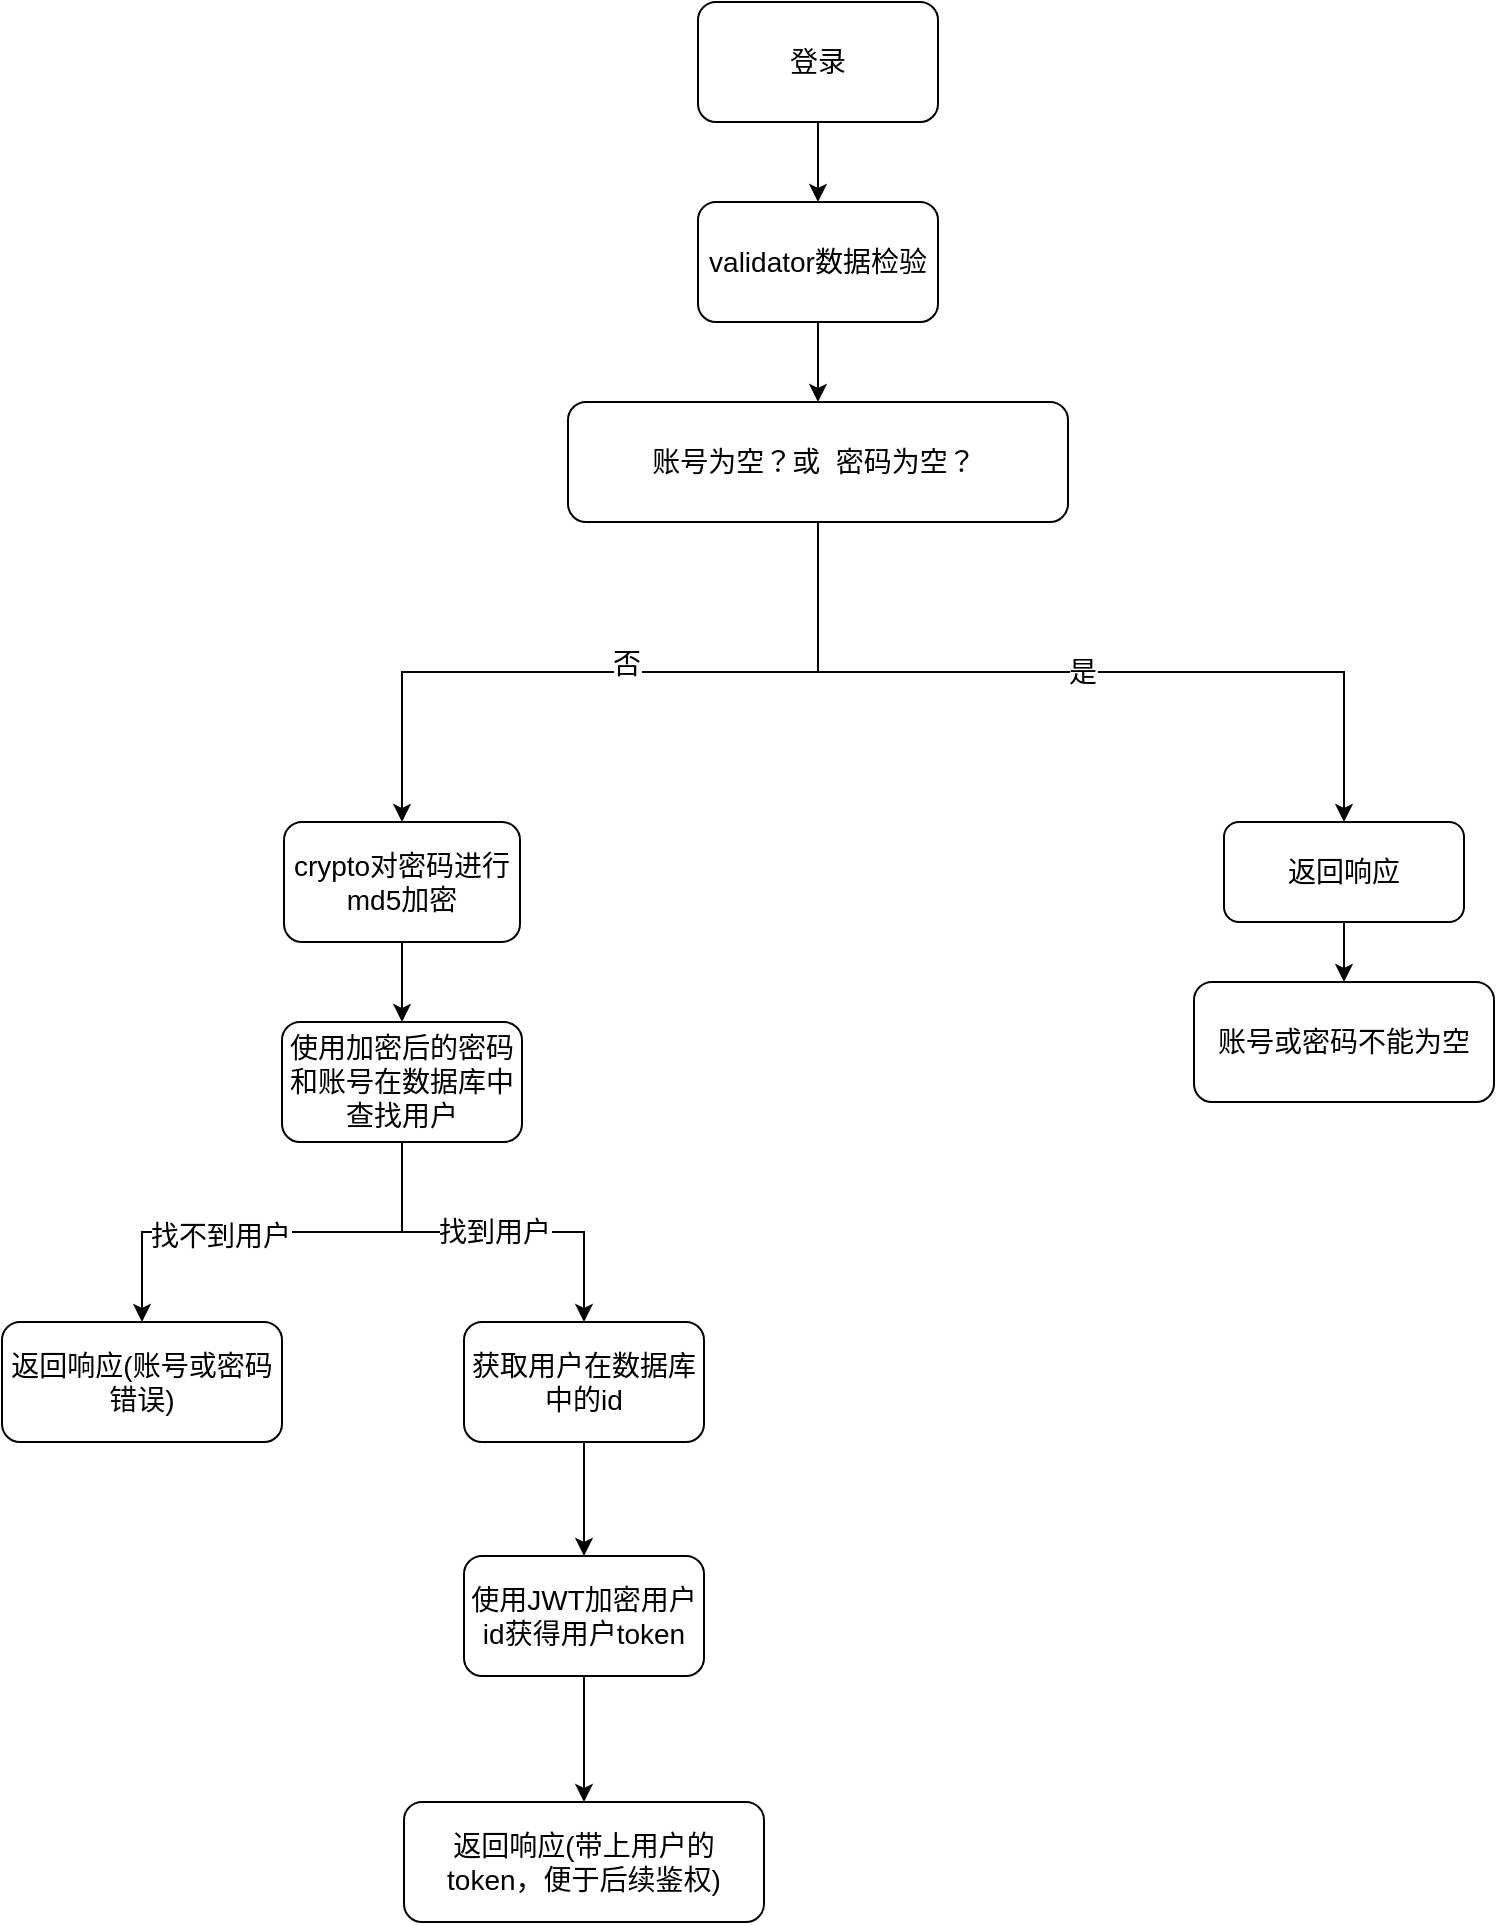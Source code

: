 <mxfile version="20.3.6" type="github">
  <diagram id="z2pthk6dqJP5xjL5hCRe" name="第 1 页">
    <mxGraphModel dx="1426" dy="794" grid="1" gridSize="10" guides="1" tooltips="1" connect="1" arrows="1" fold="1" page="1" pageScale="1" pageWidth="583" pageHeight="827" math="0" shadow="0">
      <root>
        <mxCell id="0" />
        <mxCell id="1" parent="0" />
        <mxCell id="brlx-wlQWoqc87czsmj0-1" value="&lt;font style=&quot;font-size: 14px;&quot;&gt;登录&lt;/font&gt;" style="rounded=1;whiteSpace=wrap;html=1;" vertex="1" parent="1">
          <mxGeometry x="417" y="50" width="120" height="60" as="geometry" />
        </mxCell>
        <mxCell id="brlx-wlQWoqc87czsmj0-5" style="edgeStyle=orthogonalEdgeStyle;rounded=0;orthogonalLoop=1;jettySize=auto;html=1;exitX=0.5;exitY=1;exitDx=0;exitDy=0;fontSize=14;" edge="1" parent="1" source="brlx-wlQWoqc87czsmj0-2" target="brlx-wlQWoqc87czsmj0-4">
          <mxGeometry relative="1" as="geometry" />
        </mxCell>
        <mxCell id="brlx-wlQWoqc87czsmj0-2" value="validator数据检验" style="rounded=1;whiteSpace=wrap;html=1;fontSize=14;" vertex="1" parent="1">
          <mxGeometry x="417" y="150" width="120" height="60" as="geometry" />
        </mxCell>
        <mxCell id="brlx-wlQWoqc87czsmj0-3" value="" style="endArrow=classic;html=1;rounded=0;fontSize=14;exitX=0.5;exitY=1;exitDx=0;exitDy=0;" edge="1" parent="1" source="brlx-wlQWoqc87czsmj0-1" target="brlx-wlQWoqc87czsmj0-2">
          <mxGeometry width="50" height="50" relative="1" as="geometry">
            <mxPoint x="300" y="120" as="sourcePoint" />
            <mxPoint x="510" y="110" as="targetPoint" />
          </mxGeometry>
        </mxCell>
        <mxCell id="brlx-wlQWoqc87czsmj0-11" value="是" style="edgeStyle=orthogonalEdgeStyle;rounded=0;orthogonalLoop=1;jettySize=auto;html=1;exitX=0.5;exitY=1;exitDx=0;exitDy=0;fontSize=14;" edge="1" parent="1" source="brlx-wlQWoqc87czsmj0-4" target="brlx-wlQWoqc87czsmj0-8">
          <mxGeometry relative="1" as="geometry" />
        </mxCell>
        <mxCell id="brlx-wlQWoqc87czsmj0-13" style="edgeStyle=orthogonalEdgeStyle;rounded=0;orthogonalLoop=1;jettySize=auto;html=1;exitX=0.5;exitY=1;exitDx=0;exitDy=0;fontSize=14;" edge="1" parent="1" source="brlx-wlQWoqc87czsmj0-4" target="brlx-wlQWoqc87czsmj0-12">
          <mxGeometry relative="1" as="geometry" />
        </mxCell>
        <mxCell id="brlx-wlQWoqc87czsmj0-14" value="否&lt;br&gt;" style="edgeLabel;html=1;align=center;verticalAlign=middle;resizable=0;points=[];fontSize=14;" vertex="1" connectable="0" parent="brlx-wlQWoqc87czsmj0-13">
          <mxGeometry x="-0.044" y="-4" relative="1" as="geometry">
            <mxPoint as="offset" />
          </mxGeometry>
        </mxCell>
        <mxCell id="brlx-wlQWoqc87czsmj0-4" value="账号为空？或&amp;nbsp; 密码为空？&amp;nbsp;" style="rounded=1;whiteSpace=wrap;html=1;fontSize=14;" vertex="1" parent="1">
          <mxGeometry x="352" y="250" width="250" height="60" as="geometry" />
        </mxCell>
        <mxCell id="brlx-wlQWoqc87czsmj0-10" style="edgeStyle=orthogonalEdgeStyle;rounded=0;orthogonalLoop=1;jettySize=auto;html=1;fontSize=14;" edge="1" parent="1" source="brlx-wlQWoqc87czsmj0-8" target="brlx-wlQWoqc87czsmj0-9">
          <mxGeometry relative="1" as="geometry" />
        </mxCell>
        <mxCell id="brlx-wlQWoqc87czsmj0-8" value="返回响应" style="rounded=1;whiteSpace=wrap;html=1;fontSize=14;" vertex="1" parent="1">
          <mxGeometry x="680" y="460" width="120" height="50" as="geometry" />
        </mxCell>
        <mxCell id="brlx-wlQWoqc87czsmj0-9" value="账号或密码不能为空" style="rounded=1;whiteSpace=wrap;html=1;fontSize=14;" vertex="1" parent="1">
          <mxGeometry x="665" y="540" width="150" height="60" as="geometry" />
        </mxCell>
        <mxCell id="brlx-wlQWoqc87czsmj0-16" style="edgeStyle=orthogonalEdgeStyle;rounded=0;orthogonalLoop=1;jettySize=auto;html=1;entryX=0.5;entryY=0;entryDx=0;entryDy=0;fontSize=14;" edge="1" parent="1" source="brlx-wlQWoqc87czsmj0-12" target="brlx-wlQWoqc87czsmj0-15">
          <mxGeometry relative="1" as="geometry" />
        </mxCell>
        <mxCell id="brlx-wlQWoqc87czsmj0-12" value="crypto对密码进行md5加密" style="rounded=1;whiteSpace=wrap;html=1;fontSize=14;" vertex="1" parent="1">
          <mxGeometry x="210" y="460" width="118" height="60" as="geometry" />
        </mxCell>
        <mxCell id="brlx-wlQWoqc87czsmj0-19" style="edgeStyle=orthogonalEdgeStyle;rounded=0;orthogonalLoop=1;jettySize=auto;html=1;fontSize=14;" edge="1" parent="1" source="brlx-wlQWoqc87czsmj0-15" target="brlx-wlQWoqc87czsmj0-17">
          <mxGeometry relative="1" as="geometry" />
        </mxCell>
        <mxCell id="brlx-wlQWoqc87czsmj0-20" value="找不到用户" style="edgeLabel;html=1;align=center;verticalAlign=middle;resizable=0;points=[];fontSize=14;" vertex="1" connectable="0" parent="brlx-wlQWoqc87czsmj0-19">
          <mxGeometry x="0.238" y="2" relative="1" as="geometry">
            <mxPoint as="offset" />
          </mxGeometry>
        </mxCell>
        <mxCell id="brlx-wlQWoqc87czsmj0-22" value="找到用户" style="edgeStyle=orthogonalEdgeStyle;rounded=0;orthogonalLoop=1;jettySize=auto;html=1;fontSize=14;" edge="1" parent="1" source="brlx-wlQWoqc87czsmj0-15" target="brlx-wlQWoqc87czsmj0-21">
          <mxGeometry relative="1" as="geometry" />
        </mxCell>
        <mxCell id="brlx-wlQWoqc87czsmj0-15" value="使用加密后的密码和账号在数据库中查找用户" style="rounded=1;whiteSpace=wrap;html=1;fontSize=14;" vertex="1" parent="1">
          <mxGeometry x="209" y="560" width="120" height="60" as="geometry" />
        </mxCell>
        <mxCell id="brlx-wlQWoqc87czsmj0-17" value="返回响应(账号或密码错误)" style="rounded=1;whiteSpace=wrap;html=1;fontSize=14;" vertex="1" parent="1">
          <mxGeometry x="69" y="710" width="140" height="60" as="geometry" />
        </mxCell>
        <mxCell id="brlx-wlQWoqc87czsmj0-25" style="edgeStyle=orthogonalEdgeStyle;rounded=0;orthogonalLoop=1;jettySize=auto;html=1;fontSize=14;" edge="1" parent="1" source="brlx-wlQWoqc87czsmj0-21" target="brlx-wlQWoqc87czsmj0-23">
          <mxGeometry relative="1" as="geometry" />
        </mxCell>
        <mxCell id="brlx-wlQWoqc87czsmj0-21" value="获取用户在数据库中的id" style="rounded=1;whiteSpace=wrap;html=1;fontSize=14;" vertex="1" parent="1">
          <mxGeometry x="300" y="710" width="120" height="60" as="geometry" />
        </mxCell>
        <mxCell id="brlx-wlQWoqc87czsmj0-26" style="edgeStyle=orthogonalEdgeStyle;rounded=0;orthogonalLoop=1;jettySize=auto;html=1;fontSize=14;" edge="1" parent="1" source="brlx-wlQWoqc87czsmj0-23" target="brlx-wlQWoqc87czsmj0-24">
          <mxGeometry relative="1" as="geometry" />
        </mxCell>
        <mxCell id="brlx-wlQWoqc87czsmj0-23" value="使用JWT加密用户id获得用户token" style="rounded=1;whiteSpace=wrap;html=1;fontSize=14;" vertex="1" parent="1">
          <mxGeometry x="300" y="827" width="120" height="60" as="geometry" />
        </mxCell>
        <mxCell id="brlx-wlQWoqc87czsmj0-24" value="返回响应(带上用户的token，便于后续鉴权)" style="rounded=1;whiteSpace=wrap;html=1;fontSize=14;" vertex="1" parent="1">
          <mxGeometry x="270" y="950" width="180" height="60" as="geometry" />
        </mxCell>
      </root>
    </mxGraphModel>
  </diagram>
</mxfile>
